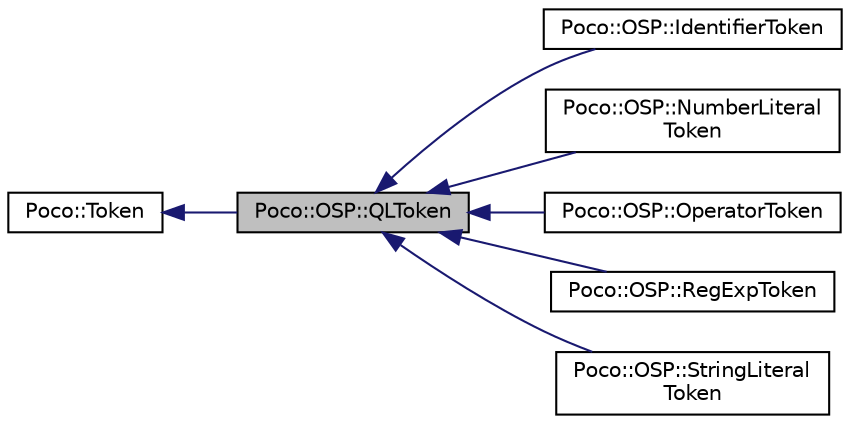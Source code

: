 digraph "Poco::OSP::QLToken"
{
 // LATEX_PDF_SIZE
  edge [fontname="Helvetica",fontsize="10",labelfontname="Helvetica",labelfontsize="10"];
  node [fontname="Helvetica",fontsize="10",shape=record];
  rankdir="LR";
  Node1 [label="Poco::OSP::QLToken",height=0.2,width=0.4,color="black", fillcolor="grey75", style="filled", fontcolor="black",tooltip="The base class for all query language tokens."];
  Node2 -> Node1 [dir="back",color="midnightblue",fontsize="10",style="solid",fontname="Helvetica"];
  Node2 [label="Poco::Token",height=0.2,width=0.4,color="black", fillcolor="white", style="filled",URL="$classPoco_1_1Token.html",tooltip=" "];
  Node1 -> Node3 [dir="back",color="midnightblue",fontsize="10",style="solid",fontname="Helvetica"];
  Node3 [label="Poco::OSP::IdentifierToken",height=0.2,width=0.4,color="black", fillcolor="white", style="filled",URL="$classPoco_1_1OSP_1_1IdentifierToken.html",tooltip=" "];
  Node1 -> Node4 [dir="back",color="midnightblue",fontsize="10",style="solid",fontname="Helvetica"];
  Node4 [label="Poco::OSP::NumberLiteral\lToken",height=0.2,width=0.4,color="black", fillcolor="white", style="filled",URL="$classPoco_1_1OSP_1_1NumberLiteralToken.html",tooltip=" "];
  Node1 -> Node5 [dir="back",color="midnightblue",fontsize="10",style="solid",fontname="Helvetica"];
  Node5 [label="Poco::OSP::OperatorToken",height=0.2,width=0.4,color="black", fillcolor="white", style="filled",URL="$classPoco_1_1OSP_1_1OperatorToken.html",tooltip=" "];
  Node1 -> Node6 [dir="back",color="midnightblue",fontsize="10",style="solid",fontname="Helvetica"];
  Node6 [label="Poco::OSP::RegExpToken",height=0.2,width=0.4,color="black", fillcolor="white", style="filled",URL="$classPoco_1_1OSP_1_1RegExpToken.html",tooltip=" "];
  Node1 -> Node7 [dir="back",color="midnightblue",fontsize="10",style="solid",fontname="Helvetica"];
  Node7 [label="Poco::OSP::StringLiteral\lToken",height=0.2,width=0.4,color="black", fillcolor="white", style="filled",URL="$classPoco_1_1OSP_1_1StringLiteralToken.html",tooltip=" "];
}
